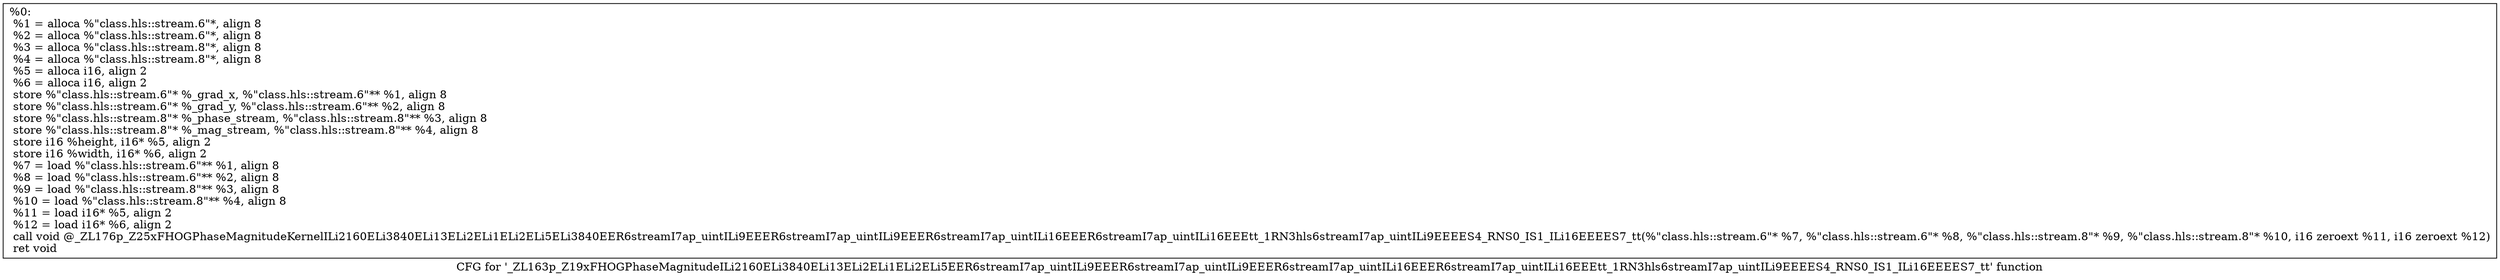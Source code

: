 digraph "CFG for '_ZL163p_Z19xFHOGPhaseMagnitudeILi2160ELi3840ELi13ELi2ELi1ELi2ELi5EER6streamI7ap_uintILi9EEER6streamI7ap_uintILi9EEER6streamI7ap_uintILi16EEER6streamI7ap_uintILi16EEEtt_1RN3hls6streamI7ap_uintILi9EEEES4_RNS0_IS1_ILi16EEEES7_tt' function" {
	label="CFG for '_ZL163p_Z19xFHOGPhaseMagnitudeILi2160ELi3840ELi13ELi2ELi1ELi2ELi5EER6streamI7ap_uintILi9EEER6streamI7ap_uintILi9EEER6streamI7ap_uintILi16EEER6streamI7ap_uintILi16EEEtt_1RN3hls6streamI7ap_uintILi9EEEES4_RNS0_IS1_ILi16EEEES7_tt' function";

	Node0x3325a30 [shape=record,label="{%0:\l  %1 = alloca %\"class.hls::stream.6\"*, align 8\l  %2 = alloca %\"class.hls::stream.6\"*, align 8\l  %3 = alloca %\"class.hls::stream.8\"*, align 8\l  %4 = alloca %\"class.hls::stream.8\"*, align 8\l  %5 = alloca i16, align 2\l  %6 = alloca i16, align 2\l  store %\"class.hls::stream.6\"* %_grad_x, %\"class.hls::stream.6\"** %1, align 8\l  store %\"class.hls::stream.6\"* %_grad_y, %\"class.hls::stream.6\"** %2, align 8\l  store %\"class.hls::stream.8\"* %_phase_stream, %\"class.hls::stream.8\"** %3, align 8\l  store %\"class.hls::stream.8\"* %_mag_stream, %\"class.hls::stream.8\"** %4, align 8\l  store i16 %height, i16* %5, align 2\l  store i16 %width, i16* %6, align 2\l  %7 = load %\"class.hls::stream.6\"** %1, align 8\l  %8 = load %\"class.hls::stream.6\"** %2, align 8\l  %9 = load %\"class.hls::stream.8\"** %3, align 8\l  %10 = load %\"class.hls::stream.8\"** %4, align 8\l  %11 = load i16* %5, align 2\l  %12 = load i16* %6, align 2\l  call void @_ZL176p_Z25xFHOGPhaseMagnitudeKernelILi2160ELi3840ELi13ELi2ELi1ELi2ELi5ELi3840EER6streamI7ap_uintILi9EEER6streamI7ap_uintILi9EEER6streamI7ap_uintILi16EEER6streamI7ap_uintILi16EEEtt_1RN3hls6streamI7ap_uintILi9EEEES4_RNS0_IS1_ILi16EEEES7_tt(%\"class.hls::stream.6\"* %7, %\"class.hls::stream.6\"* %8, %\"class.hls::stream.8\"* %9, %\"class.hls::stream.8\"* %10, i16 zeroext %11, i16 zeroext %12)\l  ret void\l}"];
}
